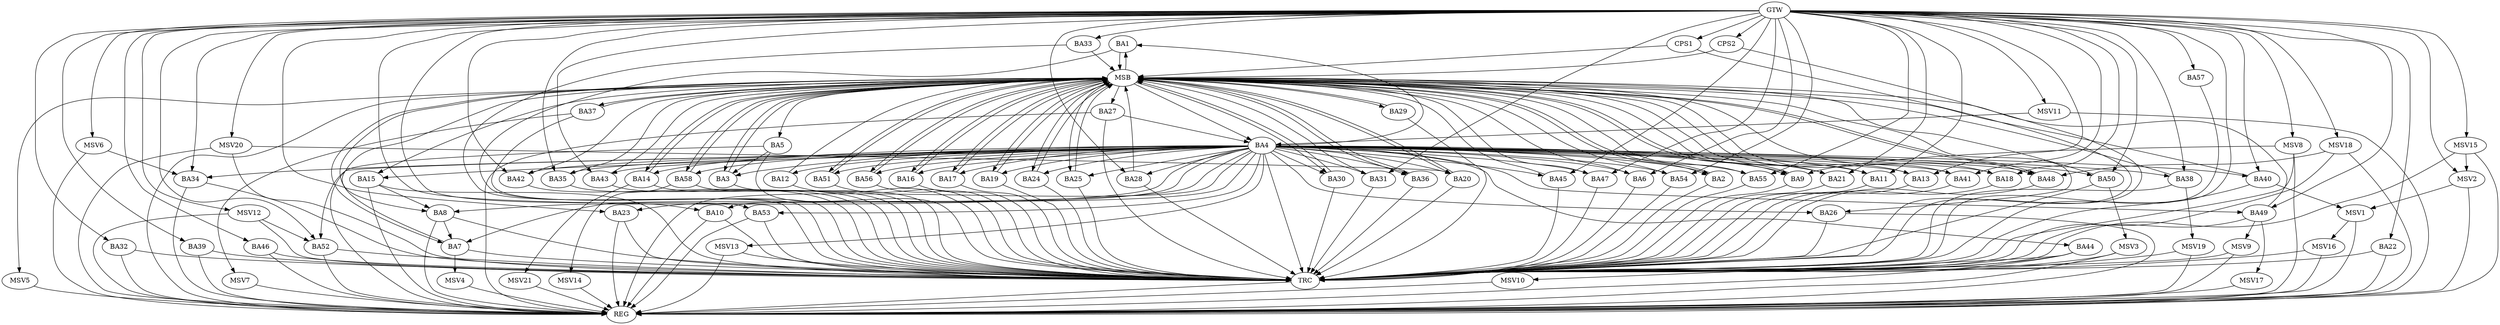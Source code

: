 strict digraph G {
  BA1 [ label="BA1" ];
  BA2 [ label="BA2" ];
  BA3 [ label="BA3" ];
  BA4 [ label="BA4" ];
  BA5 [ label="BA5" ];
  BA6 [ label="BA6" ];
  BA7 [ label="BA7" ];
  BA8 [ label="BA8" ];
  BA9 [ label="BA9" ];
  BA10 [ label="BA10" ];
  BA11 [ label="BA11" ];
  BA12 [ label="BA12" ];
  BA13 [ label="BA13" ];
  BA14 [ label="BA14" ];
  BA15 [ label="BA15" ];
  BA16 [ label="BA16" ];
  BA17 [ label="BA17" ];
  BA18 [ label="BA18" ];
  BA19 [ label="BA19" ];
  BA20 [ label="BA20" ];
  BA21 [ label="BA21" ];
  BA22 [ label="BA22" ];
  BA23 [ label="BA23" ];
  BA24 [ label="BA24" ];
  BA25 [ label="BA25" ];
  BA26 [ label="BA26" ];
  BA27 [ label="BA27" ];
  BA28 [ label="BA28" ];
  BA29 [ label="BA29" ];
  BA30 [ label="BA30" ];
  BA31 [ label="BA31" ];
  BA32 [ label="BA32" ];
  BA33 [ label="BA33" ];
  BA34 [ label="BA34" ];
  BA35 [ label="BA35" ];
  BA36 [ label="BA36" ];
  BA37 [ label="BA37" ];
  BA38 [ label="BA38" ];
  BA39 [ label="BA39" ];
  BA40 [ label="BA40" ];
  BA41 [ label="BA41" ];
  BA42 [ label="BA42" ];
  BA43 [ label="BA43" ];
  BA44 [ label="BA44" ];
  BA45 [ label="BA45" ];
  BA46 [ label="BA46" ];
  BA47 [ label="BA47" ];
  BA48 [ label="BA48" ];
  BA49 [ label="BA49" ];
  BA50 [ label="BA50" ];
  BA51 [ label="BA51" ];
  BA52 [ label="BA52" ];
  BA53 [ label="BA53" ];
  BA54 [ label="BA54" ];
  BA55 [ label="BA55" ];
  BA56 [ label="BA56" ];
  BA57 [ label="BA57" ];
  BA58 [ label="BA58" ];
  CPS1 [ label="CPS1" ];
  CPS2 [ label="CPS2" ];
  GTW [ label="GTW" ];
  REG [ label="REG" ];
  MSB [ label="MSB" ];
  TRC [ label="TRC" ];
  MSV1 [ label="MSV1" ];
  MSV2 [ label="MSV2" ];
  MSV3 [ label="MSV3" ];
  MSV4 [ label="MSV4" ];
  MSV5 [ label="MSV5" ];
  MSV6 [ label="MSV6" ];
  MSV7 [ label="MSV7" ];
  MSV8 [ label="MSV8" ];
  MSV9 [ label="MSV9" ];
  MSV10 [ label="MSV10" ];
  MSV11 [ label="MSV11" ];
  MSV12 [ label="MSV12" ];
  MSV13 [ label="MSV13" ];
  MSV14 [ label="MSV14" ];
  MSV15 [ label="MSV15" ];
  MSV16 [ label="MSV16" ];
  MSV17 [ label="MSV17" ];
  MSV18 [ label="MSV18" ];
  MSV19 [ label="MSV19" ];
  MSV20 [ label="MSV20" ];
  MSV21 [ label="MSV21" ];
  BA4 -> BA3;
  BA5 -> BA3;
  BA8 -> BA7;
  BA15 -> BA8;
  BA27 -> BA4;
  GTW -> BA6;
  GTW -> BA10;
  GTW -> BA11;
  GTW -> BA13;
  GTW -> BA18;
  GTW -> BA21;
  GTW -> BA22;
  GTW -> BA23;
  GTW -> BA28;
  GTW -> BA31;
  GTW -> BA32;
  GTW -> BA33;
  GTW -> BA34;
  GTW -> BA35;
  GTW -> BA38;
  GTW -> BA39;
  GTW -> BA40;
  GTW -> BA41;
  GTW -> BA42;
  GTW -> BA43;
  GTW -> BA45;
  GTW -> BA46;
  GTW -> BA47;
  GTW -> BA49;
  GTW -> BA50;
  GTW -> BA52;
  GTW -> BA53;
  GTW -> BA54;
  GTW -> BA55;
  GTW -> BA57;
  GTW -> CPS1;
  GTW -> CPS2;
  BA4 -> REG;
  BA5 -> REG;
  BA8 -> REG;
  BA10 -> REG;
  BA15 -> REG;
  BA22 -> REG;
  BA23 -> REG;
  BA26 -> REG;
  BA27 -> REG;
  BA32 -> REG;
  BA34 -> REG;
  BA39 -> REG;
  BA44 -> REG;
  BA46 -> REG;
  BA52 -> REG;
  BA53 -> REG;
  BA1 -> MSB;
  MSB -> BA2;
  MSB -> REG;
  BA2 -> MSB;
  MSB -> BA1;
  BA3 -> MSB;
  BA6 -> MSB;
  BA7 -> MSB;
  BA9 -> MSB;
  MSB -> BA7;
  BA11 -> MSB;
  BA12 -> MSB;
  BA13 -> MSB;
  MSB -> BA3;
  BA14 -> MSB;
  BA16 -> MSB;
  MSB -> BA9;
  BA17 -> MSB;
  BA18 -> MSB;
  BA19 -> MSB;
  MSB -> BA17;
  BA20 -> MSB;
  MSB -> BA5;
  BA21 -> MSB;
  BA24 -> MSB;
  BA25 -> MSB;
  BA28 -> MSB;
  BA29 -> MSB;
  BA30 -> MSB;
  MSB -> BA25;
  BA31 -> MSB;
  MSB -> BA15;
  BA33 -> MSB;
  BA35 -> MSB;
  BA36 -> MSB;
  BA37 -> MSB;
  BA38 -> MSB;
  BA40 -> MSB;
  MSB -> BA20;
  BA41 -> MSB;
  BA42 -> MSB;
  MSB -> BA14;
  BA43 -> MSB;
  MSB -> BA29;
  BA45 -> MSB;
  MSB -> BA8;
  BA47 -> MSB;
  BA48 -> MSB;
  MSB -> BA36;
  BA49 -> MSB;
  MSB -> BA27;
  BA50 -> MSB;
  MSB -> BA16;
  BA51 -> MSB;
  BA54 -> MSB;
  BA55 -> MSB;
  BA56 -> MSB;
  MSB -> BA51;
  BA58 -> MSB;
  MSB -> BA48;
  CPS1 -> MSB;
  MSB -> BA26;
  MSB -> BA58;
  MSB -> BA4;
  CPS2 -> MSB;
  MSB -> BA37;
  MSB -> BA30;
  MSB -> BA24;
  MSB -> BA56;
  MSB -> BA19;
  BA1 -> TRC;
  BA2 -> TRC;
  BA3 -> TRC;
  BA4 -> TRC;
  BA5 -> TRC;
  BA6 -> TRC;
  BA7 -> TRC;
  BA8 -> TRC;
  BA9 -> TRC;
  BA10 -> TRC;
  BA11 -> TRC;
  BA12 -> TRC;
  BA13 -> TRC;
  BA14 -> TRC;
  BA15 -> TRC;
  BA16 -> TRC;
  BA17 -> TRC;
  BA18 -> TRC;
  BA19 -> TRC;
  BA20 -> TRC;
  BA21 -> TRC;
  BA22 -> TRC;
  BA23 -> TRC;
  BA24 -> TRC;
  BA25 -> TRC;
  BA26 -> TRC;
  BA27 -> TRC;
  BA28 -> TRC;
  BA29 -> TRC;
  BA30 -> TRC;
  BA31 -> TRC;
  BA32 -> TRC;
  BA33 -> TRC;
  BA34 -> TRC;
  BA35 -> TRC;
  BA36 -> TRC;
  BA37 -> TRC;
  BA38 -> TRC;
  BA39 -> TRC;
  BA40 -> TRC;
  BA41 -> TRC;
  BA42 -> TRC;
  BA43 -> TRC;
  BA44 -> TRC;
  BA45 -> TRC;
  BA46 -> TRC;
  BA47 -> TRC;
  BA48 -> TRC;
  BA49 -> TRC;
  BA50 -> TRC;
  BA51 -> TRC;
  BA52 -> TRC;
  BA53 -> TRC;
  BA54 -> TRC;
  BA55 -> TRC;
  BA56 -> TRC;
  BA57 -> TRC;
  BA58 -> TRC;
  CPS1 -> TRC;
  CPS2 -> TRC;
  GTW -> TRC;
  TRC -> REG;
  BA4 -> BA51;
  BA4 -> BA58;
  BA4 -> BA56;
  BA4 -> BA53;
  BA4 -> BA9;
  BA4 -> BA36;
  BA4 -> BA50;
  BA4 -> BA43;
  BA4 -> BA25;
  BA4 -> BA41;
  BA4 -> BA48;
  BA4 -> BA49;
  BA4 -> BA45;
  BA4 -> BA11;
  BA4 -> BA26;
  BA4 -> BA17;
  BA4 -> BA40;
  BA4 -> BA30;
  BA4 -> BA47;
  BA4 -> BA24;
  BA4 -> BA14;
  BA4 -> BA55;
  BA4 -> BA52;
  BA4 -> BA2;
  BA4 -> BA8;
  BA4 -> BA35;
  BA4 -> BA18;
  BA4 -> BA44;
  BA4 -> BA38;
  BA4 -> BA21;
  BA4 -> BA12;
  BA4 -> BA20;
  BA4 -> BA31;
  BA4 -> BA13;
  BA4 -> BA10;
  BA4 -> BA42;
  BA4 -> BA54;
  BA4 -> BA15;
  BA4 -> BA23;
  BA4 -> BA34;
  BA4 -> BA6;
  BA4 -> BA19;
  BA4 -> BA28;
  BA4 -> BA7;
  BA4 -> BA16;
  BA4 -> BA1;
  BA40 -> MSV1;
  MSV1 -> REG;
  MSV2 -> MSV1;
  GTW -> MSV2;
  MSV2 -> REG;
  BA50 -> MSV3;
  MSV3 -> REG;
  MSV3 -> TRC;
  BA7 -> MSV4;
  MSV4 -> REG;
  MSB -> MSV5;
  MSV5 -> REG;
  MSV6 -> BA34;
  GTW -> MSV6;
  MSV6 -> REG;
  BA37 -> MSV7;
  MSV7 -> REG;
  MSV8 -> BA9;
  GTW -> MSV8;
  MSV8 -> REG;
  MSV8 -> TRC;
  BA49 -> MSV9;
  MSV9 -> REG;
  MSV9 -> TRC;
  BA44 -> MSV10;
  MSV10 -> REG;
  MSV11 -> BA4;
  GTW -> MSV11;
  MSV11 -> REG;
  MSV12 -> BA52;
  GTW -> MSV12;
  MSV12 -> REG;
  MSV12 -> TRC;
  BA4 -> MSV13;
  MSV13 -> REG;
  MSV13 -> TRC;
  BA58 -> MSV14;
  MSV14 -> REG;
  MSV15 -> MSV2;
  GTW -> MSV15;
  MSV15 -> REG;
  MSV15 -> TRC;
  MSV1 -> MSV16;
  MSV16 -> REG;
  MSV16 -> TRC;
  BA49 -> MSV17;
  MSV17 -> REG;
  MSV18 -> BA48;
  GTW -> MSV18;
  MSV18 -> REG;
  MSV18 -> TRC;
  BA38 -> MSV19;
  MSV19 -> REG;
  MSV19 -> TRC;
  MSV20 -> BA20;
  GTW -> MSV20;
  MSV20 -> REG;
  MSV20 -> TRC;
  BA14 -> MSV21;
  MSV21 -> REG;
}
